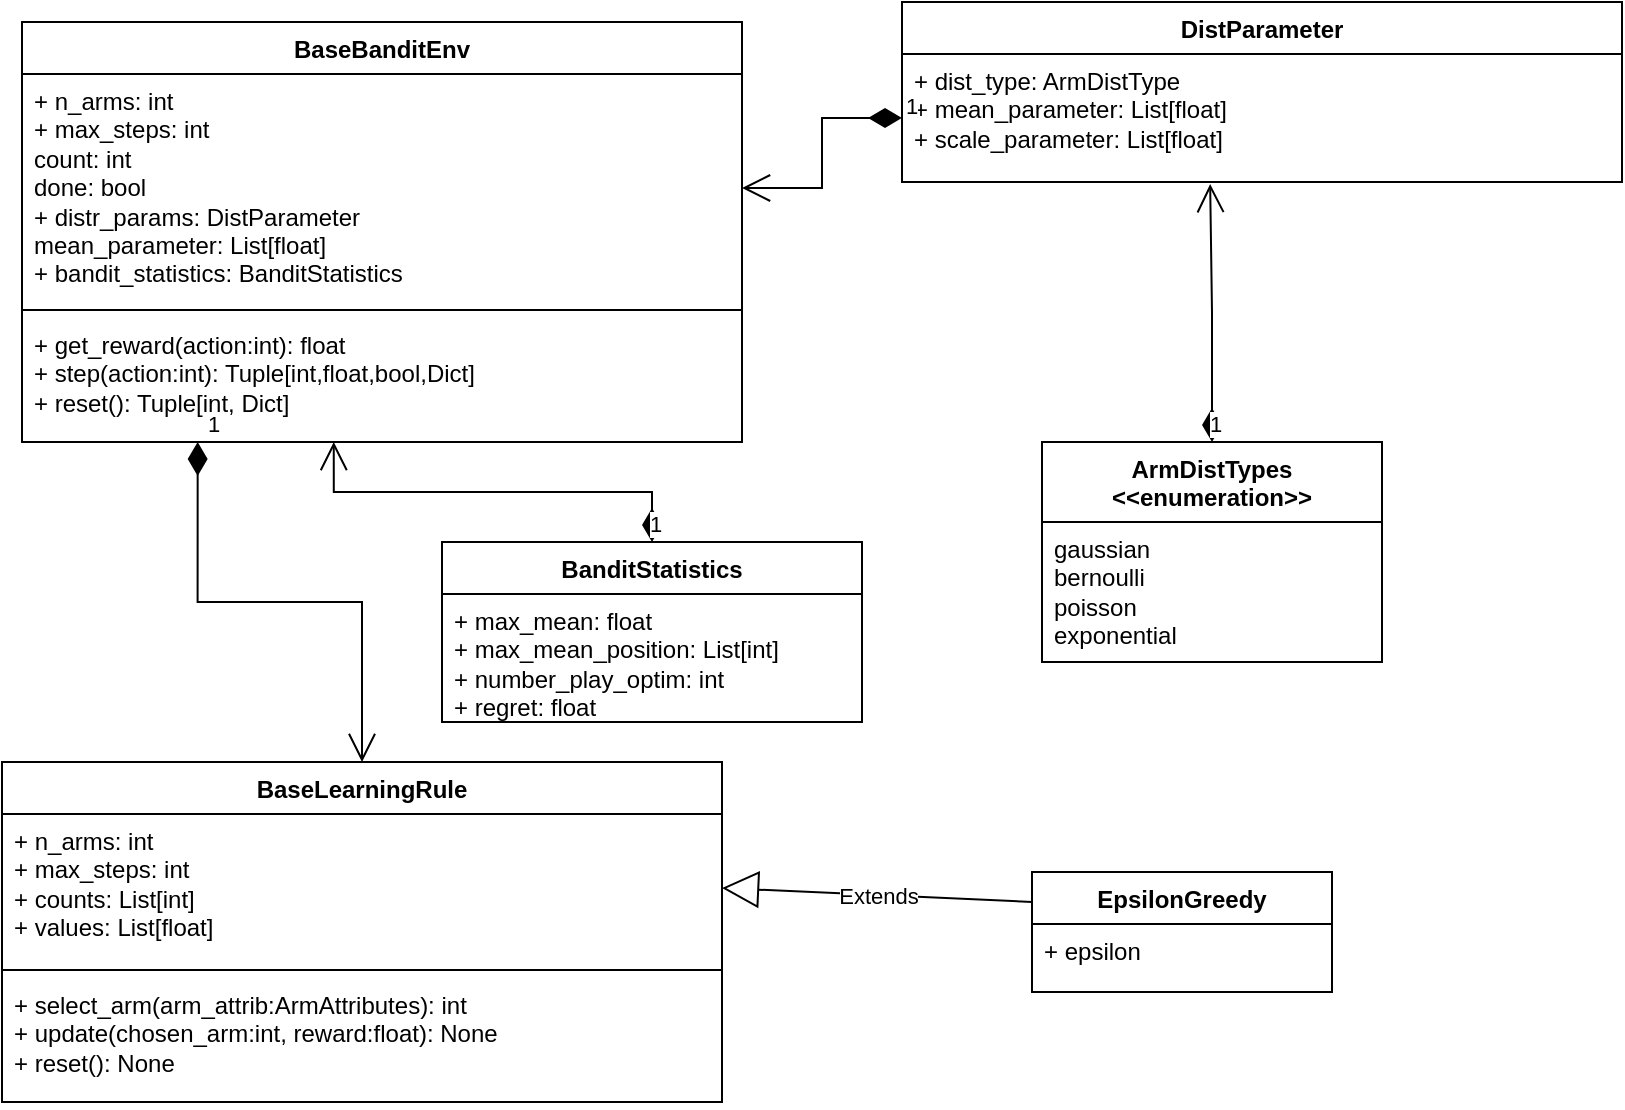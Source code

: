 <mxfile version="22.0.3" type="device">
  <diagram name="Seite-1" id="buVYWCaYoYIOaanTE2A2">
    <mxGraphModel dx="954" dy="674" grid="1" gridSize="10" guides="1" tooltips="1" connect="1" arrows="1" fold="1" page="1" pageScale="1" pageWidth="850" pageHeight="1100" math="0" shadow="0">
      <root>
        <mxCell id="0" />
        <mxCell id="1" parent="0" />
        <mxCell id="JD6HxBQG92GZbrsXtdJb-1" value="BaseBanditEnv" style="swimlane;fontStyle=1;align=center;verticalAlign=top;childLayout=stackLayout;horizontal=1;startSize=26;horizontalStack=0;resizeParent=1;resizeParentMax=0;resizeLast=0;collapsible=1;marginBottom=0;whiteSpace=wrap;html=1;" vertex="1" parent="1">
          <mxGeometry x="40" y="40" width="360" height="210" as="geometry" />
        </mxCell>
        <mxCell id="JD6HxBQG92GZbrsXtdJb-2" value="+ n_arms: int&lt;br&gt;+ max_steps: int&lt;br&gt;count: int&lt;br&gt;done: bool&lt;br&gt;+ distr_params: DistParameter&lt;br&gt;mean_parameter: List[float]&lt;br&gt;+ bandit_statistics: BanditStatistics" style="text;strokeColor=none;fillColor=none;align=left;verticalAlign=top;spacingLeft=4;spacingRight=4;overflow=hidden;rotatable=0;points=[[0,0.5],[1,0.5]];portConstraint=eastwest;whiteSpace=wrap;html=1;" vertex="1" parent="JD6HxBQG92GZbrsXtdJb-1">
          <mxGeometry y="26" width="360" height="114" as="geometry" />
        </mxCell>
        <mxCell id="JD6HxBQG92GZbrsXtdJb-3" value="" style="line;strokeWidth=1;fillColor=none;align=left;verticalAlign=middle;spacingTop=-1;spacingLeft=3;spacingRight=3;rotatable=0;labelPosition=right;points=[];portConstraint=eastwest;strokeColor=inherit;" vertex="1" parent="JD6HxBQG92GZbrsXtdJb-1">
          <mxGeometry y="140" width="360" height="8" as="geometry" />
        </mxCell>
        <mxCell id="JD6HxBQG92GZbrsXtdJb-4" value="+ get_reward(action:int): float&lt;br&gt;+ step(action:int): Tuple[int,float,bool,Dict]&lt;br&gt;+ reset(): Tuple[int, Dict]" style="text;strokeColor=none;fillColor=none;align=left;verticalAlign=top;spacingLeft=4;spacingRight=4;overflow=hidden;rotatable=0;points=[[0,0.5],[1,0.5]];portConstraint=eastwest;whiteSpace=wrap;html=1;" vertex="1" parent="JD6HxBQG92GZbrsXtdJb-1">
          <mxGeometry y="148" width="360" height="62" as="geometry" />
        </mxCell>
        <mxCell id="JD6HxBQG92GZbrsXtdJb-5" value="DistParameter" style="swimlane;fontStyle=1;align=center;verticalAlign=top;childLayout=stackLayout;horizontal=1;startSize=26;horizontalStack=0;resizeParent=1;resizeParentMax=0;resizeLast=0;collapsible=1;marginBottom=0;whiteSpace=wrap;html=1;" vertex="1" parent="1">
          <mxGeometry x="480" y="30" width="360" height="90" as="geometry" />
        </mxCell>
        <mxCell id="JD6HxBQG92GZbrsXtdJb-6" value="+ dist_type: ArmDistType&lt;br&gt;+ mean_parameter: List[float]&lt;br&gt;+ scale_parameter: List[float]" style="text;strokeColor=none;fillColor=none;align=left;verticalAlign=top;spacingLeft=4;spacingRight=4;overflow=hidden;rotatable=0;points=[[0,0.5],[1,0.5]];portConstraint=eastwest;whiteSpace=wrap;html=1;" vertex="1" parent="JD6HxBQG92GZbrsXtdJb-5">
          <mxGeometry y="26" width="360" height="64" as="geometry" />
        </mxCell>
        <mxCell id="JD6HxBQG92GZbrsXtdJb-9" value="ArmDistTypes &amp;lt;&amp;lt;enumeration&amp;gt;&amp;gt;" style="swimlane;fontStyle=1;align=center;verticalAlign=top;childLayout=stackLayout;horizontal=1;startSize=40;horizontalStack=0;resizeParent=1;resizeParentMax=0;resizeLast=0;collapsible=1;marginBottom=0;whiteSpace=wrap;html=1;" vertex="1" parent="1">
          <mxGeometry x="550" y="250" width="170" height="110" as="geometry" />
        </mxCell>
        <mxCell id="JD6HxBQG92GZbrsXtdJb-10" value="gaussian&lt;br&gt;bernoulli&lt;br&gt;poisson&lt;br&gt;exponential" style="text;strokeColor=none;fillColor=none;align=left;verticalAlign=top;spacingLeft=4;spacingRight=4;overflow=hidden;rotatable=0;points=[[0,0.5],[1,0.5]];portConstraint=eastwest;whiteSpace=wrap;html=1;" vertex="1" parent="JD6HxBQG92GZbrsXtdJb-9">
          <mxGeometry y="40" width="170" height="70" as="geometry" />
        </mxCell>
        <mxCell id="JD6HxBQG92GZbrsXtdJb-11" value="BanditStatistics" style="swimlane;fontStyle=1;align=center;verticalAlign=top;childLayout=stackLayout;horizontal=1;startSize=26;horizontalStack=0;resizeParent=1;resizeParentMax=0;resizeLast=0;collapsible=1;marginBottom=0;whiteSpace=wrap;html=1;" vertex="1" parent="1">
          <mxGeometry x="250" y="300" width="210" height="90" as="geometry" />
        </mxCell>
        <mxCell id="JD6HxBQG92GZbrsXtdJb-12" value="+ max_mean: float&lt;br&gt;+ max_mean_position: List[int]&lt;br&gt;+ number_play_optim: int&lt;br&gt;+ regret: float" style="text;strokeColor=none;fillColor=none;align=left;verticalAlign=top;spacingLeft=4;spacingRight=4;overflow=hidden;rotatable=0;points=[[0,0.5],[1,0.5]];portConstraint=eastwest;whiteSpace=wrap;html=1;" vertex="1" parent="JD6HxBQG92GZbrsXtdJb-11">
          <mxGeometry y="26" width="210" height="64" as="geometry" />
        </mxCell>
        <mxCell id="JD6HxBQG92GZbrsXtdJb-13" value="BaseLearningRule" style="swimlane;fontStyle=1;align=center;verticalAlign=top;childLayout=stackLayout;horizontal=1;startSize=26;horizontalStack=0;resizeParent=1;resizeParentMax=0;resizeLast=0;collapsible=1;marginBottom=0;whiteSpace=wrap;html=1;" vertex="1" parent="1">
          <mxGeometry x="30" y="410" width="360" height="170" as="geometry" />
        </mxCell>
        <mxCell id="JD6HxBQG92GZbrsXtdJb-14" value="+ n_arms: int&lt;br&gt;+ max_steps: int&lt;br&gt;+ counts: List[int]&lt;br&gt;+ values: List[float]" style="text;strokeColor=none;fillColor=none;align=left;verticalAlign=top;spacingLeft=4;spacingRight=4;overflow=hidden;rotatable=0;points=[[0,0.5],[1,0.5]];portConstraint=eastwest;whiteSpace=wrap;html=1;" vertex="1" parent="JD6HxBQG92GZbrsXtdJb-13">
          <mxGeometry y="26" width="360" height="74" as="geometry" />
        </mxCell>
        <mxCell id="JD6HxBQG92GZbrsXtdJb-15" value="" style="line;strokeWidth=1;fillColor=none;align=left;verticalAlign=middle;spacingTop=-1;spacingLeft=3;spacingRight=3;rotatable=0;labelPosition=right;points=[];portConstraint=eastwest;strokeColor=inherit;" vertex="1" parent="JD6HxBQG92GZbrsXtdJb-13">
          <mxGeometry y="100" width="360" height="8" as="geometry" />
        </mxCell>
        <mxCell id="JD6HxBQG92GZbrsXtdJb-16" value="+ select_arm(arm_attrib:ArmAttributes): int&lt;br&gt;+ update(chosen_arm:int, reward:float): None&lt;br&gt;+ reset(): None" style="text;strokeColor=none;fillColor=none;align=left;verticalAlign=top;spacingLeft=4;spacingRight=4;overflow=hidden;rotatable=0;points=[[0,0.5],[1,0.5]];portConstraint=eastwest;whiteSpace=wrap;html=1;" vertex="1" parent="JD6HxBQG92GZbrsXtdJb-13">
          <mxGeometry y="108" width="360" height="62" as="geometry" />
        </mxCell>
        <mxCell id="JD6HxBQG92GZbrsXtdJb-17" value="EpsilonGreedy" style="swimlane;fontStyle=1;align=center;verticalAlign=top;childLayout=stackLayout;horizontal=1;startSize=26;horizontalStack=0;resizeParent=1;resizeParentMax=0;resizeLast=0;collapsible=1;marginBottom=0;whiteSpace=wrap;html=1;" vertex="1" parent="1">
          <mxGeometry x="545" y="465" width="150" height="60" as="geometry" />
        </mxCell>
        <mxCell id="JD6HxBQG92GZbrsXtdJb-18" value="+ epsilon" style="text;strokeColor=none;fillColor=none;align=left;verticalAlign=top;spacingLeft=4;spacingRight=4;overflow=hidden;rotatable=0;points=[[0,0.5],[1,0.5]];portConstraint=eastwest;whiteSpace=wrap;html=1;" vertex="1" parent="JD6HxBQG92GZbrsXtdJb-17">
          <mxGeometry y="26" width="150" height="34" as="geometry" />
        </mxCell>
        <mxCell id="JD6HxBQG92GZbrsXtdJb-21" value="1" style="endArrow=open;html=1;endSize=12;startArrow=diamondThin;startSize=14;startFill=1;edgeStyle=orthogonalEdgeStyle;align=left;verticalAlign=bottom;rounded=0;exitX=0;exitY=0.5;exitDx=0;exitDy=0;entryX=1;entryY=0.5;entryDx=0;entryDy=0;" edge="1" parent="1" source="JD6HxBQG92GZbrsXtdJb-6" target="JD6HxBQG92GZbrsXtdJb-2">
          <mxGeometry x="-1" y="3" relative="1" as="geometry">
            <mxPoint x="440" y="160" as="sourcePoint" />
            <mxPoint x="600" y="160" as="targetPoint" />
          </mxGeometry>
        </mxCell>
        <mxCell id="JD6HxBQG92GZbrsXtdJb-22" value="1" style="endArrow=open;html=1;endSize=12;startArrow=diamondThin;startSize=14;startFill=1;edgeStyle=orthogonalEdgeStyle;align=left;verticalAlign=bottom;rounded=0;exitX=0.5;exitY=0;exitDx=0;exitDy=0;entryX=0.433;entryY=1;entryDx=0;entryDy=0;entryPerimeter=0;" edge="1" parent="1" source="JD6HxBQG92GZbrsXtdJb-11" target="JD6HxBQG92GZbrsXtdJb-4">
          <mxGeometry x="-1" y="3" relative="1" as="geometry">
            <mxPoint x="510" y="200" as="sourcePoint" />
            <mxPoint x="430" y="235" as="targetPoint" />
          </mxGeometry>
        </mxCell>
        <mxCell id="JD6HxBQG92GZbrsXtdJb-23" value="1" style="endArrow=open;html=1;endSize=12;startArrow=diamondThin;startSize=14;startFill=1;edgeStyle=orthogonalEdgeStyle;align=left;verticalAlign=bottom;rounded=0;exitX=0.5;exitY=0;exitDx=0;exitDy=0;entryX=0.428;entryY=1.016;entryDx=0;entryDy=0;entryPerimeter=0;" edge="1" parent="1" source="JD6HxBQG92GZbrsXtdJb-9" target="JD6HxBQG92GZbrsXtdJb-6">
          <mxGeometry x="-1" y="3" relative="1" as="geometry">
            <mxPoint x="720" y="210" as="sourcePoint" />
            <mxPoint x="561" y="160" as="targetPoint" />
          </mxGeometry>
        </mxCell>
        <mxCell id="JD6HxBQG92GZbrsXtdJb-24" value="1" style="endArrow=open;html=1;endSize=12;startArrow=diamondThin;startSize=14;startFill=1;edgeStyle=orthogonalEdgeStyle;align=left;verticalAlign=bottom;rounded=0;exitX=0.244;exitY=1;exitDx=0;exitDy=0;entryX=0.5;entryY=0;entryDx=0;entryDy=0;exitPerimeter=0;" edge="1" parent="1" source="JD6HxBQG92GZbrsXtdJb-4" target="JD6HxBQG92GZbrsXtdJb-13">
          <mxGeometry x="-1" y="3" relative="1" as="geometry">
            <mxPoint x="199" y="340" as="sourcePoint" />
            <mxPoint x="40" y="290" as="targetPoint" />
          </mxGeometry>
        </mxCell>
        <mxCell id="JD6HxBQG92GZbrsXtdJb-25" value="Extends" style="endArrow=block;endSize=16;endFill=0;html=1;rounded=0;exitX=0;exitY=0.25;exitDx=0;exitDy=0;entryX=1;entryY=0.5;entryDx=0;entryDy=0;" edge="1" parent="1" source="JD6HxBQG92GZbrsXtdJb-17" target="JD6HxBQG92GZbrsXtdJb-14">
          <mxGeometry width="160" relative="1" as="geometry">
            <mxPoint x="420" y="510" as="sourcePoint" />
            <mxPoint x="580" y="510" as="targetPoint" />
          </mxGeometry>
        </mxCell>
      </root>
    </mxGraphModel>
  </diagram>
</mxfile>
